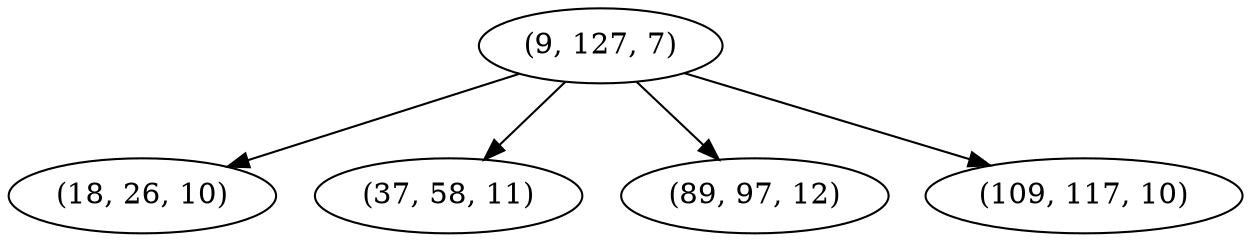 digraph tree {
    "(9, 127, 7)";
    "(18, 26, 10)";
    "(37, 58, 11)";
    "(89, 97, 12)";
    "(109, 117, 10)";
    "(9, 127, 7)" -> "(18, 26, 10)";
    "(9, 127, 7)" -> "(37, 58, 11)";
    "(9, 127, 7)" -> "(89, 97, 12)";
    "(9, 127, 7)" -> "(109, 117, 10)";
}
